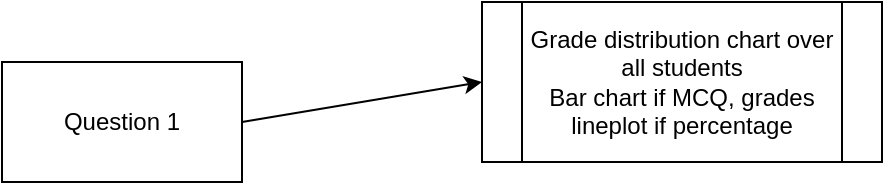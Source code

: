 <mxfile version="21.6.6" type="github">
  <diagram name="Page-1" id="X27ac8u39coNUNje7C8m">
    <mxGraphModel dx="1434" dy="805" grid="1" gridSize="10" guides="1" tooltips="1" connect="1" arrows="1" fold="1" page="1" pageScale="1" pageWidth="827" pageHeight="1169" math="0" shadow="0">
      <root>
        <mxCell id="0" />
        <mxCell id="1" parent="0" />
        <mxCell id="l4lcACn5Gt8YjHm1gJDb-1" value="Question 1" style="rounded=0;whiteSpace=wrap;html=1;" vertex="1" parent="1">
          <mxGeometry x="20" y="100" width="120" height="60" as="geometry" />
        </mxCell>
        <mxCell id="l4lcACn5Gt8YjHm1gJDb-2" value="" style="endArrow=classic;html=1;rounded=0;exitX=1;exitY=0.5;exitDx=0;exitDy=0;entryX=0;entryY=0.5;entryDx=0;entryDy=0;" edge="1" parent="1" source="l4lcACn5Gt8YjHm1gJDb-1" target="l4lcACn5Gt8YjHm1gJDb-3">
          <mxGeometry width="50" height="50" relative="1" as="geometry">
            <mxPoint x="220" y="160" as="sourcePoint" />
            <mxPoint x="220" y="120" as="targetPoint" />
          </mxGeometry>
        </mxCell>
        <mxCell id="l4lcACn5Gt8YjHm1gJDb-3" value="Grade distribution chart over all students&lt;br&gt;Bar chart if MCQ, grades&lt;br&gt;lineplot if percentage" style="shape=process;whiteSpace=wrap;html=1;backgroundOutline=1;" vertex="1" parent="1">
          <mxGeometry x="260" y="70" width="200" height="80" as="geometry" />
        </mxCell>
      </root>
    </mxGraphModel>
  </diagram>
</mxfile>
